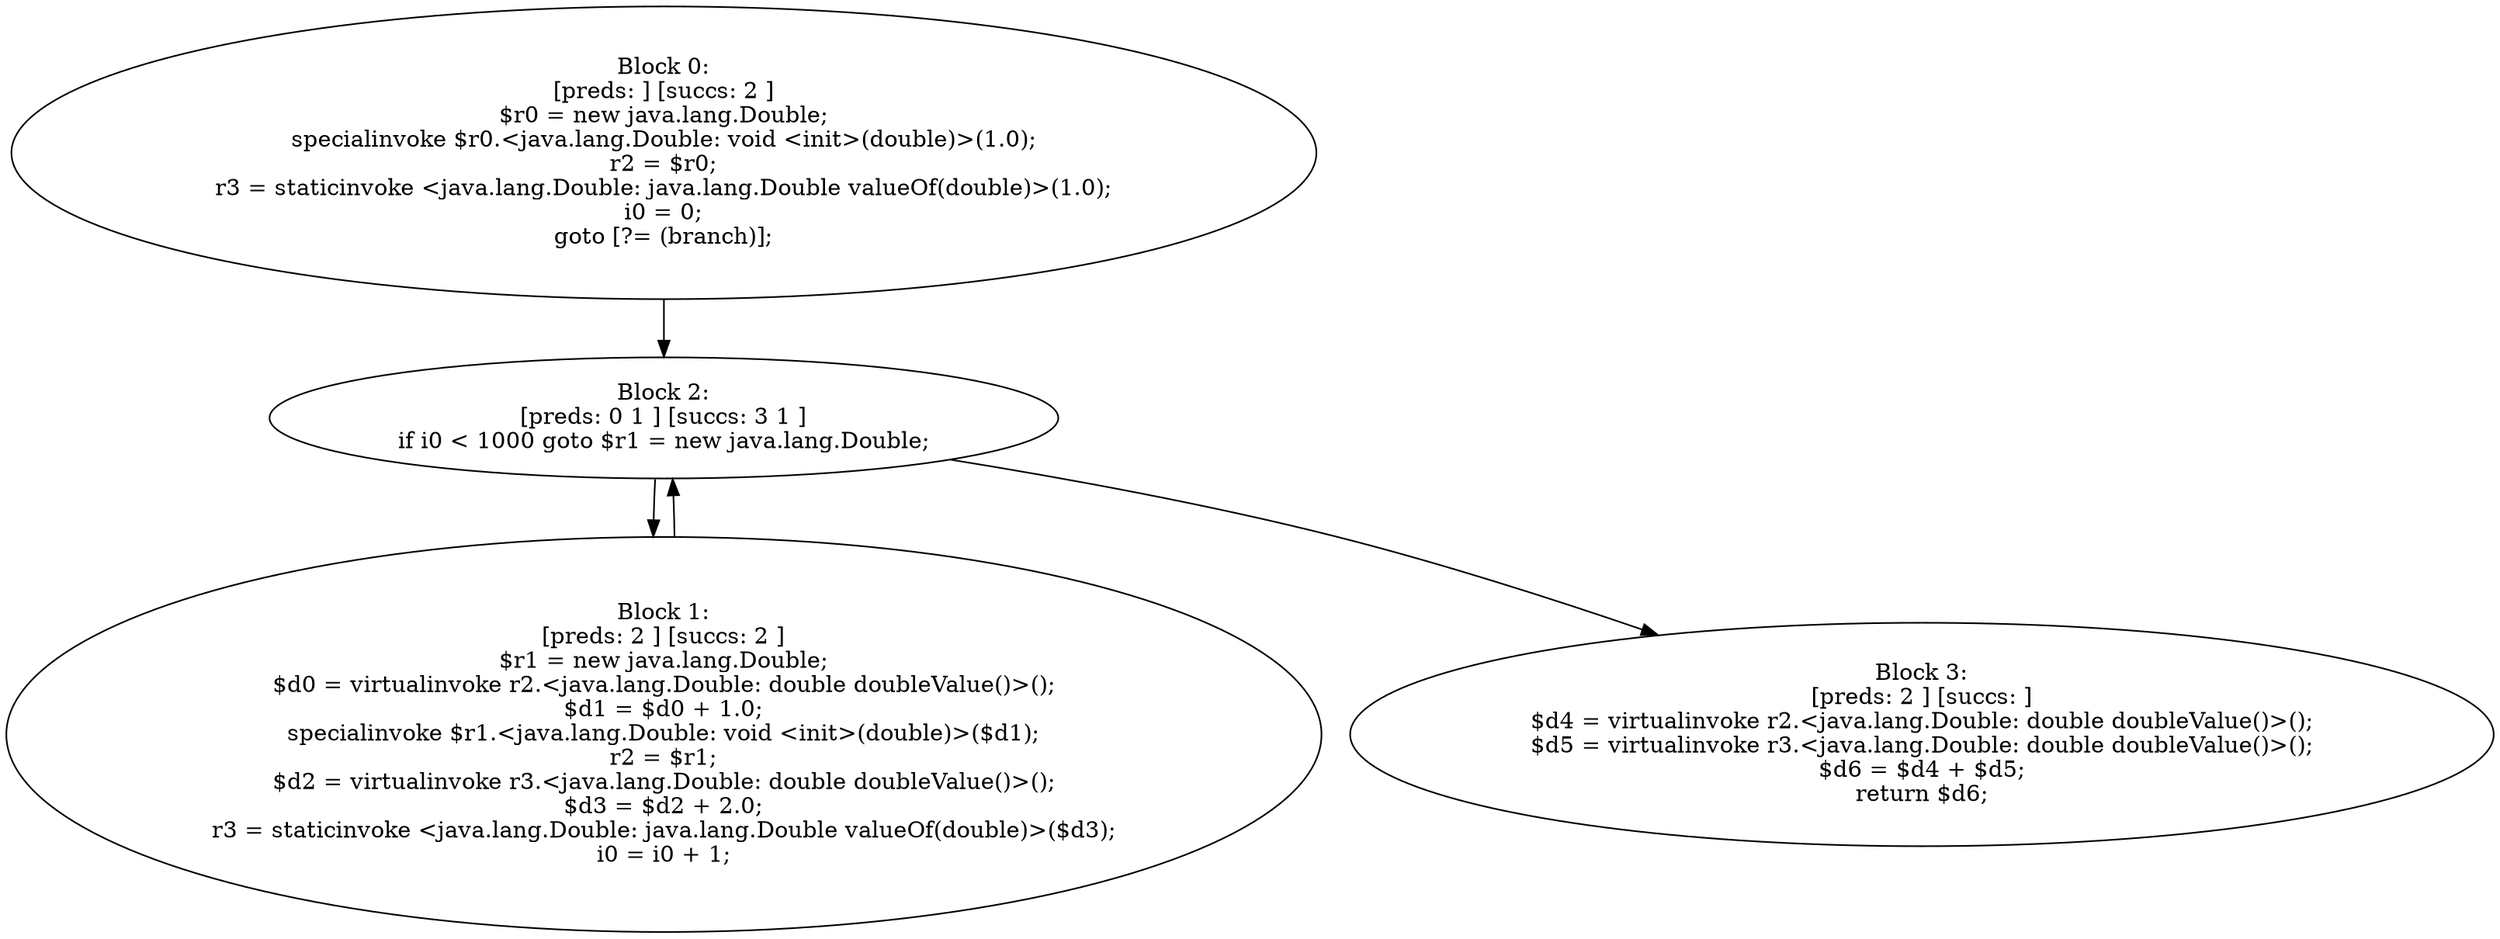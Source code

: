digraph "unitGraph" {
    "Block 0:
[preds: ] [succs: 2 ]
$r0 = new java.lang.Double;
specialinvoke $r0.<java.lang.Double: void <init>(double)>(1.0);
r2 = $r0;
r3 = staticinvoke <java.lang.Double: java.lang.Double valueOf(double)>(1.0);
i0 = 0;
goto [?= (branch)];
"
    "Block 1:
[preds: 2 ] [succs: 2 ]
$r1 = new java.lang.Double;
$d0 = virtualinvoke r2.<java.lang.Double: double doubleValue()>();
$d1 = $d0 + 1.0;
specialinvoke $r1.<java.lang.Double: void <init>(double)>($d1);
r2 = $r1;
$d2 = virtualinvoke r3.<java.lang.Double: double doubleValue()>();
$d3 = $d2 + 2.0;
r3 = staticinvoke <java.lang.Double: java.lang.Double valueOf(double)>($d3);
i0 = i0 + 1;
"
    "Block 2:
[preds: 0 1 ] [succs: 3 1 ]
if i0 < 1000 goto $r1 = new java.lang.Double;
"
    "Block 3:
[preds: 2 ] [succs: ]
$d4 = virtualinvoke r2.<java.lang.Double: double doubleValue()>();
$d5 = virtualinvoke r3.<java.lang.Double: double doubleValue()>();
$d6 = $d4 + $d5;
return $d6;
"
    "Block 0:
[preds: ] [succs: 2 ]
$r0 = new java.lang.Double;
specialinvoke $r0.<java.lang.Double: void <init>(double)>(1.0);
r2 = $r0;
r3 = staticinvoke <java.lang.Double: java.lang.Double valueOf(double)>(1.0);
i0 = 0;
goto [?= (branch)];
"->"Block 2:
[preds: 0 1 ] [succs: 3 1 ]
if i0 < 1000 goto $r1 = new java.lang.Double;
";
    "Block 1:
[preds: 2 ] [succs: 2 ]
$r1 = new java.lang.Double;
$d0 = virtualinvoke r2.<java.lang.Double: double doubleValue()>();
$d1 = $d0 + 1.0;
specialinvoke $r1.<java.lang.Double: void <init>(double)>($d1);
r2 = $r1;
$d2 = virtualinvoke r3.<java.lang.Double: double doubleValue()>();
$d3 = $d2 + 2.0;
r3 = staticinvoke <java.lang.Double: java.lang.Double valueOf(double)>($d3);
i0 = i0 + 1;
"->"Block 2:
[preds: 0 1 ] [succs: 3 1 ]
if i0 < 1000 goto $r1 = new java.lang.Double;
";
    "Block 2:
[preds: 0 1 ] [succs: 3 1 ]
if i0 < 1000 goto $r1 = new java.lang.Double;
"->"Block 3:
[preds: 2 ] [succs: ]
$d4 = virtualinvoke r2.<java.lang.Double: double doubleValue()>();
$d5 = virtualinvoke r3.<java.lang.Double: double doubleValue()>();
$d6 = $d4 + $d5;
return $d6;
";
    "Block 2:
[preds: 0 1 ] [succs: 3 1 ]
if i0 < 1000 goto $r1 = new java.lang.Double;
"->"Block 1:
[preds: 2 ] [succs: 2 ]
$r1 = new java.lang.Double;
$d0 = virtualinvoke r2.<java.lang.Double: double doubleValue()>();
$d1 = $d0 + 1.0;
specialinvoke $r1.<java.lang.Double: void <init>(double)>($d1);
r2 = $r1;
$d2 = virtualinvoke r3.<java.lang.Double: double doubleValue()>();
$d3 = $d2 + 2.0;
r3 = staticinvoke <java.lang.Double: java.lang.Double valueOf(double)>($d3);
i0 = i0 + 1;
";
}
